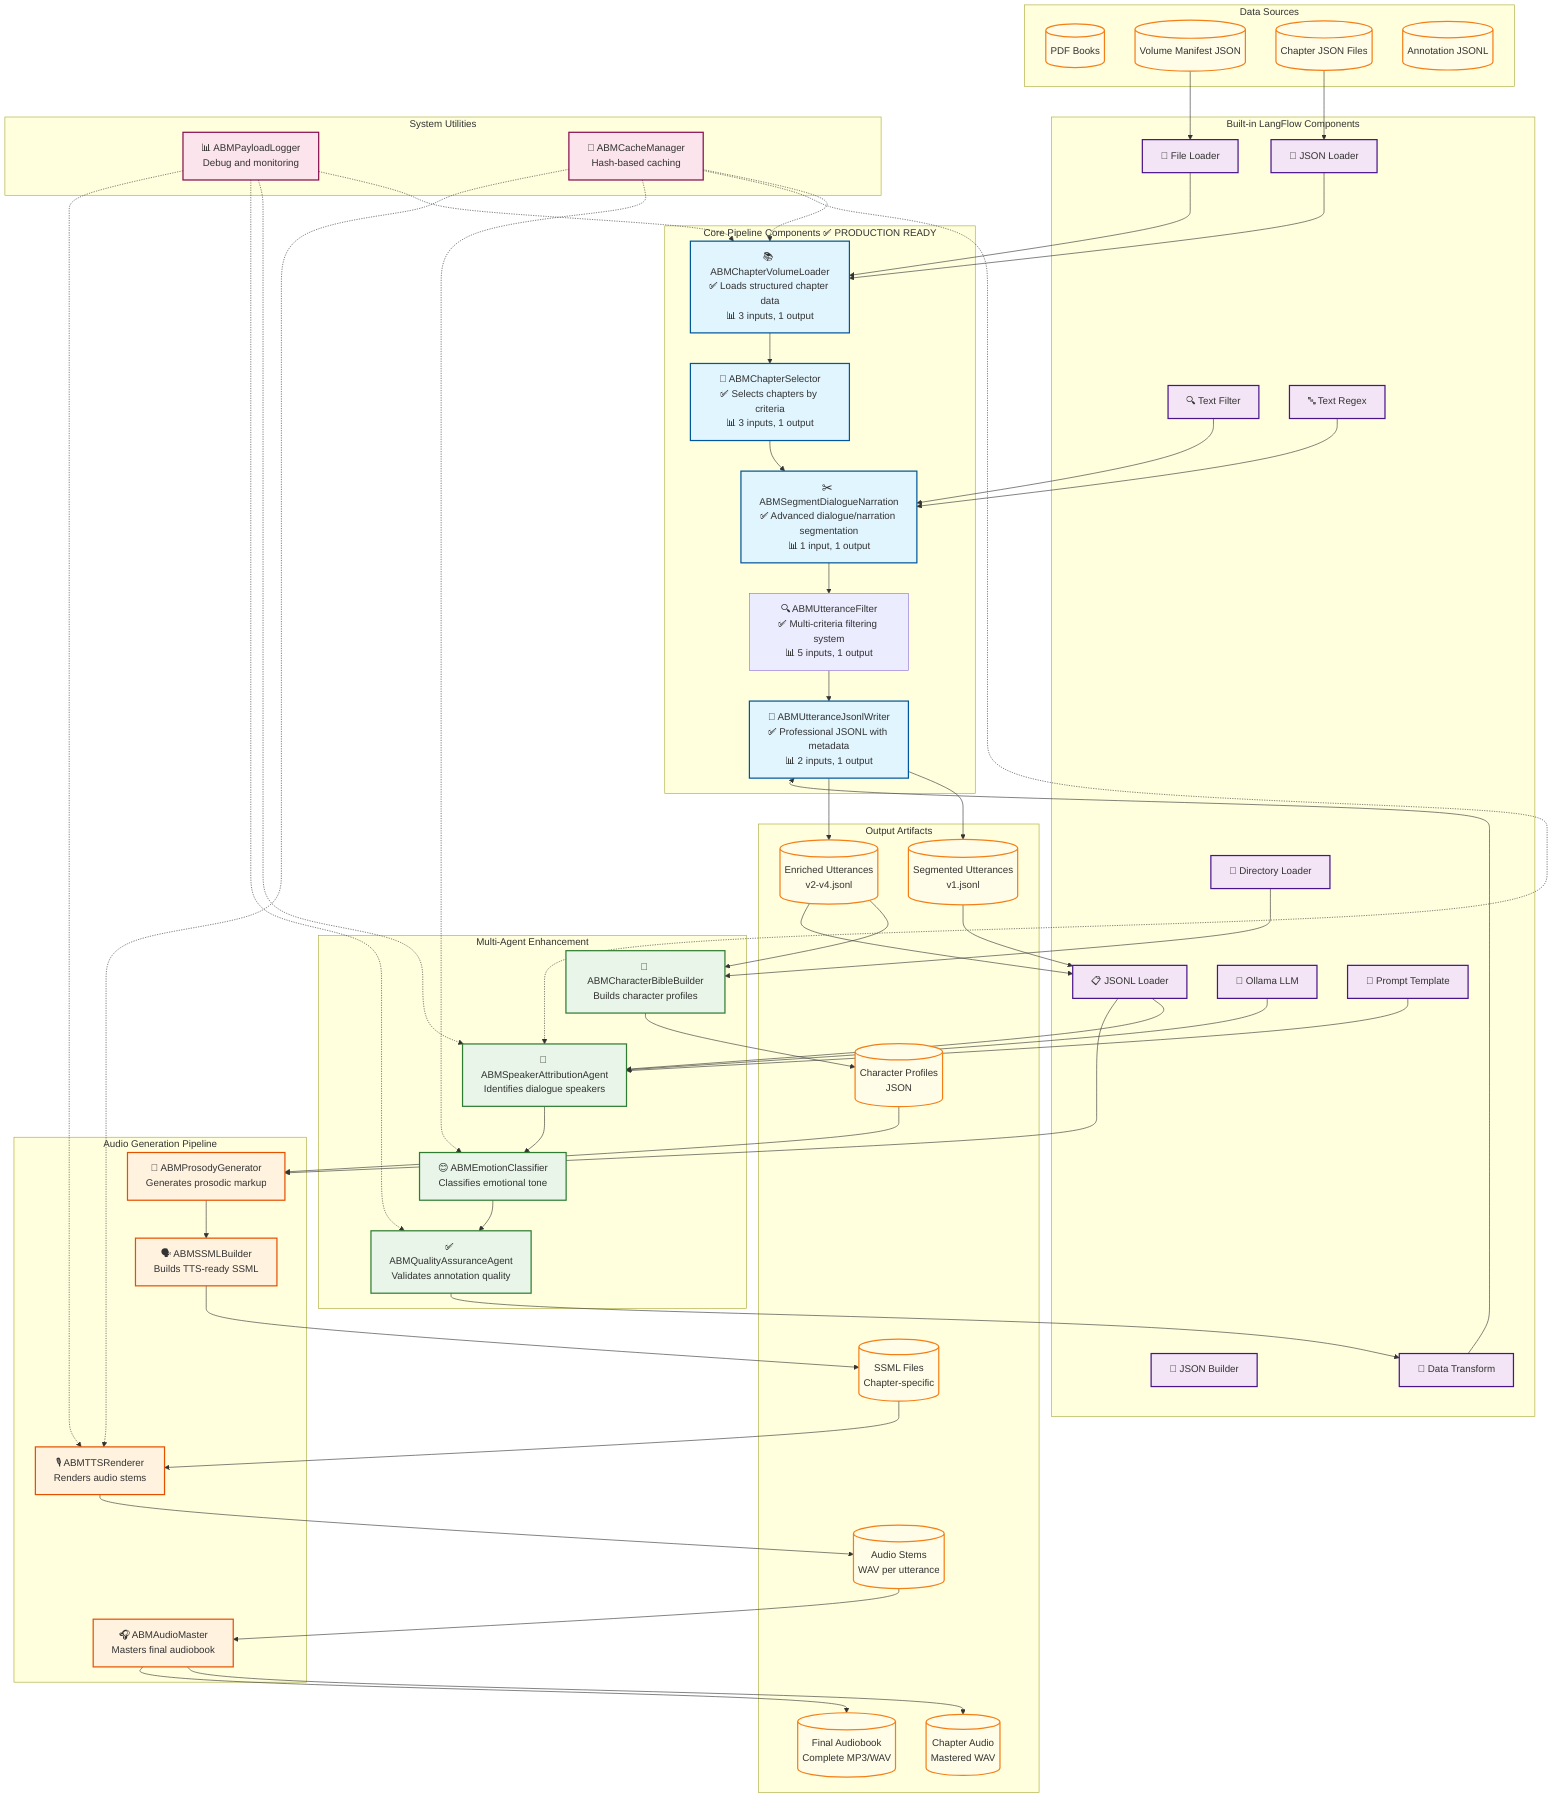 %% LangFlow Audiobook Generation Architecture (Final MVP Specification)
%% Shows the complete audiobook processing pipeline using LangFlow components

graph TB
    %% Data Sources
    subgraph "Data Sources"
        PDF[("PDF Books")]
        VolumeJSON[("Volume Manifest JSON")]
        ChapterJSON[("Chapter JSON Files")]
        AnnotationJSONL[("Annotation JSONL")]
    end

    %% Built-in LangFlow Components
    subgraph "Built-in LangFlow Components"
        FileLoader["📁 File Loader"]
        JSONLoader["📄 JSON Loader"]
        JSONLLoader["📋 JSONL Loader"]
        TextFilter["🔍 Text Filter"]
        TextRegex["🔤 Text Regex"]
        OllamaLLM["🤖 Ollama LLM"]
        PromptTemplate["📝 Prompt Template"]
        JSONBuilder["🔧 JSON Builder"]
        DataTransform["🔄 Data Transform"]
        DirectoryLoader["📂 Directory Loader"]
    end

    %% Custom ABM Components (Production Ready - August 2025)
    subgraph "Core Pipeline Components ✅ PRODUCTION READY"
        ChapterLoader["📚 ABMChapterVolumeLoader<br/>✅ Loads structured chapter data<br/>📊 3 inputs, 1 output"]
        ChapterSelector["🎯 ABMChapterSelector<br/>✅ Selects chapters by criteria<br/>📊 3 inputs, 1 output"]  
        Segmenter["✂️ ABMSegmentDialogueNarration<br/>✅ Advanced dialogue/narration segmentation<br/>📊 1 input, 1 output"]
        UtteranceFilter["🔍 ABMUtteranceFilter<br/>✅ Multi-criteria filtering system<br/>📊 5 inputs, 1 output"]
        JSONLWriter["💾 ABMUtteranceJsonlWriter<br/>✅ Professional JSONL with metadata<br/>📊 2 inputs, 1 output"]
    end

    subgraph "Multi-Agent Enhancement"
        SpeakerAgent["👤 ABMSpeakerAttributionAgent<br/>Identifies dialogue speakers"]
        EmotionAgent["😊 ABMEmotionClassifier<br/>Classifies emotional tone"]
        QAAgent["✅ ABMQualityAssuranceAgent<br/>Validates annotation quality"]
        CharacterBible["📖 ABMCharacterBibleBuilder<br/>Builds character profiles"]
    end

    subgraph "Audio Generation Pipeline"
        ProsodyGen["🎵 ABMProsodyGenerator<br/>Generates prosodic markup"]
        SSMLBuilder["🗣️ ABMSSMLBuilder<br/>Builds TTS-ready SSML"]
        TTSRenderer["🎙️ ABMTTSRenderer<br/>Renders audio stems"]
        AudioMaster["🎧 ABMAudioMaster<br/>Masters final audiobook"]
    end

    subgraph "System Utilities"
        PayloadLogger["📊 ABMPayloadLogger<br/>Debug and monitoring"]
        CacheManager["💾 ABMCacheManager<br/>Hash-based caching"]
    end

    %% Output Artifacts
    subgraph "Output Artifacts"
        SegmentedJSONL[("Segmented Utterances<br/>v1.jsonl")]
        EnrichedJSONL[("Enriched Utterances<br/>v2-v4.jsonl")]
        CharProfiles[("Character Profiles<br/>JSON")]
        SSMLFiles[("SSML Files<br/>Chapter-specific")]
        AudioStems[("Audio Stems<br/>WAV per utterance")]
        ChapterAudio[("Chapter Audio<br/>Mastered WAV")]
        BookAudio[("Final Audiobook<br/>Complete MP3/WAV")]
    end

    %% Main Processing Flow - Annotation Pipeline
    VolumeJSON --> FileLoader
    ChapterJSON --> JSONLoader
    FileLoader --> ChapterLoader
    JSONLoader --> ChapterLoader
    ChapterLoader --> ChapterSelector
    ChapterSelector --> Segmenter
    
    %% Text processing integration
    TextRegex --> Segmenter
    TextFilter --> Segmenter
    
    Segmenter --> UtteranceFilter
    UtteranceFilter --> JSONLWriter
    JSONLWriter --> SegmentedJSONL

    %% Multi-Agent Enhancement Flow
    SegmentedJSONL --> JSONLLoader
    JSONLLoader --> SpeakerAgent
    
    %% LLM integration for speaker attribution
    OllamaLLM --> SpeakerAgent
    PromptTemplate --> SpeakerAgent
    
    SpeakerAgent --> EmotionAgent
    EmotionAgent --> QAAgent
    QAAgent --> DataTransform
    DataTransform --> JSONLWriter
    JSONLWriter --> EnrichedJSONL

    %% Character analysis (multi-chapter)
    DirectoryLoader --> CharacterBible
    EnrichedJSONL --> CharacterBible
    CharacterBible --> CharProfiles

    %% Audio Generation Flow
    EnrichedJSONL --> JSONLLoader
    CharProfiles --> ProsodyGen
    JSONLLoader --> ProsodyGen
    ProsodyGen --> SSMLBuilder
    SSMLBuilder --> SSMLFiles
    SSMLFiles --> TTSRenderer
    TTSRenderer --> AudioStems
    AudioStems --> AudioMaster
    AudioMaster --> ChapterAudio
    AudioMaster --> BookAudio

    %% Cross-cutting concerns
    CacheManager -.-> ChapterLoader
    CacheManager -.-> SpeakerAgent
    CacheManager -.-> EmotionAgent
    CacheManager -.-> TTSRenderer
    
    PayloadLogger -.-> ChapterLoader
    PayloadLogger -.-> SpeakerAgent
    PayloadLogger -.-> QAAgent
    PayloadLogger -.-> TTSRenderer

    %% Styling for final spec
    classDef core fill:#e1f5fe,stroke:#01579b,stroke-width:2px
    classDef multiagent fill:#e8f5e8,stroke:#2e7d32,stroke-width:2px
    classDef audio fill:#fff3e0,stroke:#e65100,stroke-width:2px
    classDef builtin fill:#f3e5f5,stroke:#4a148c,stroke-width:2px
    classDef utility fill:#fce4ec,stroke:#880e4f,stroke-width:2px
    classDef data fill:#fffde7,stroke:#f57f17,stroke-width:2px

    class ChapterLoader,ChapterSelector,Segmenter,JSONLWriter core
    class SpeakerAgent,EmotionAgent,QAAgent,CharacterBible multiagent
    class ProsodyGen,SSMLBuilder,TTSRenderer,AudioMaster audio
    class FileLoader,JSONLoader,JSONLLoader,TextFilter,TextRegex,OllamaLLM,PromptTemplate,JSONBuilder,DataTransform,DirectoryLoader builtin
    class PayloadLogger,CacheManager utility
    class PDF,VolumeJSON,ChapterJSON,AnnotationJSONL,SegmentedJSONL,EnrichedJSONL,CharProfiles,SSMLFiles,AudioStems,ChapterAudio,BookAudio data